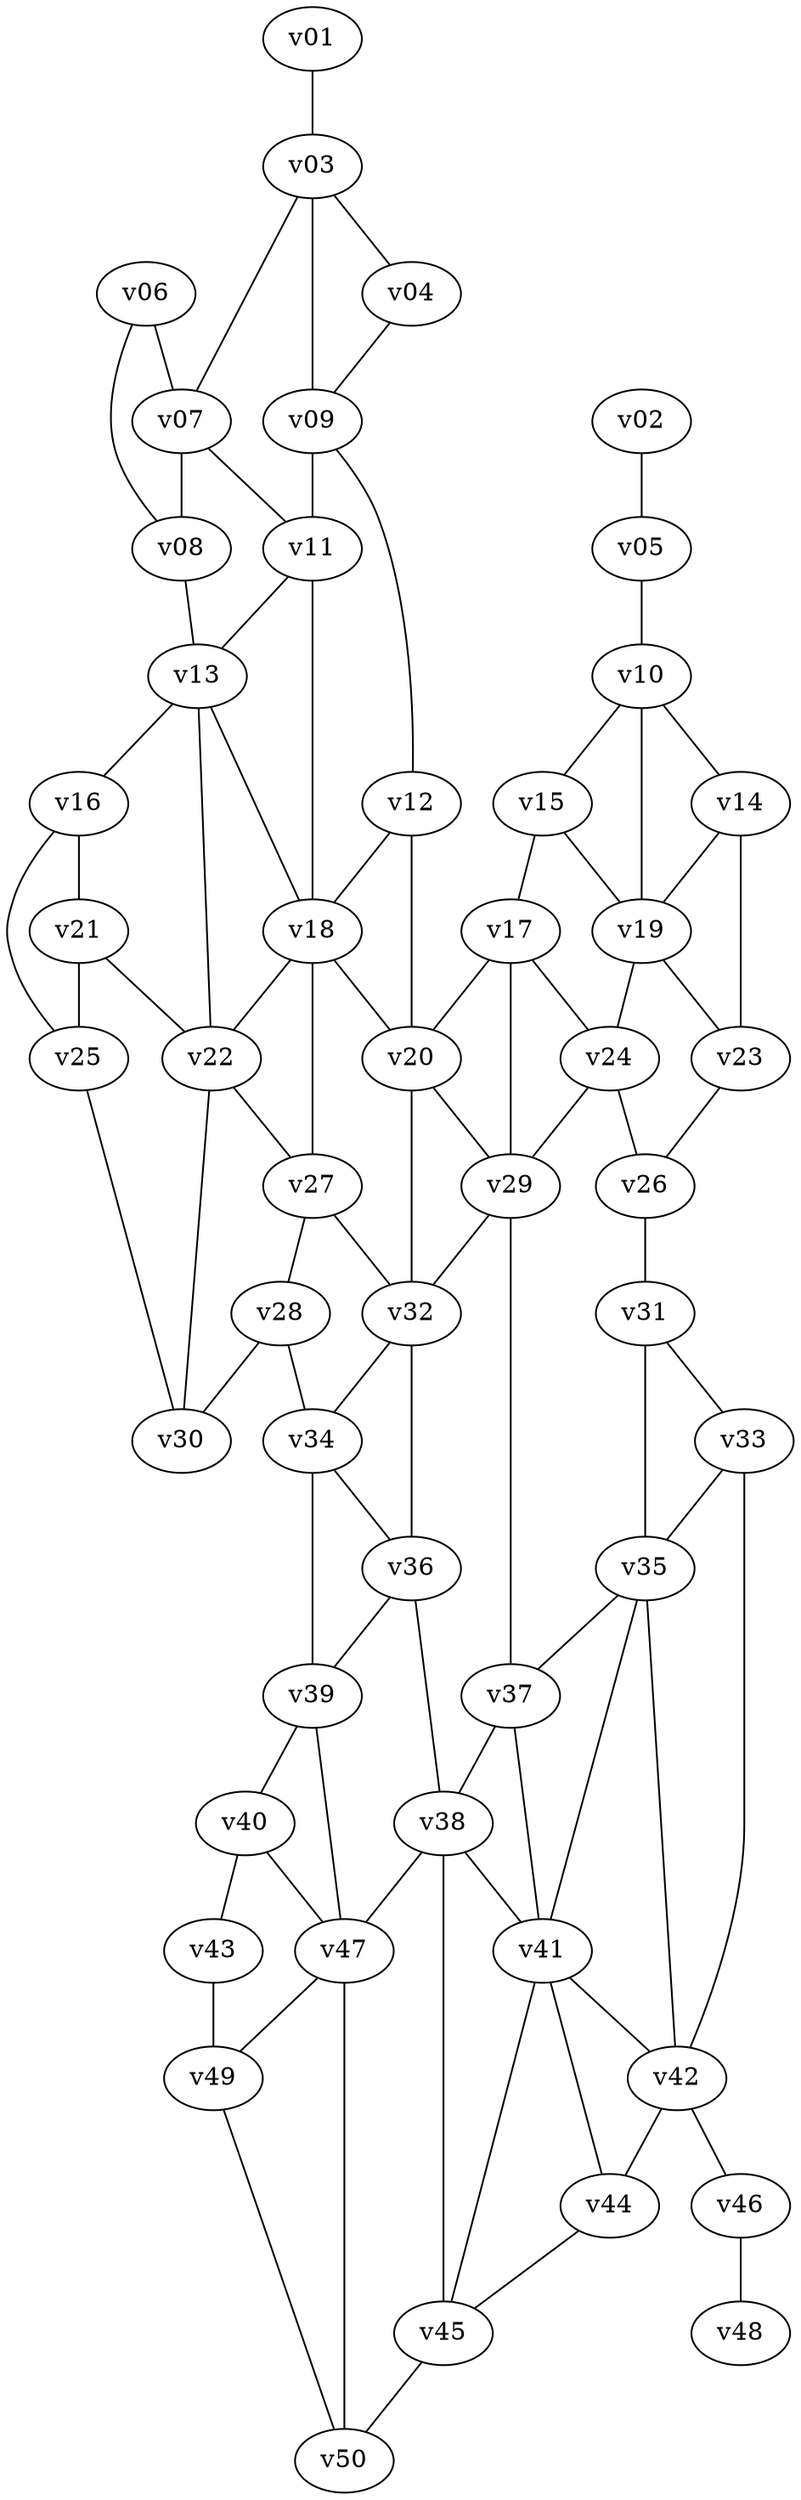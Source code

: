 graph G {
v01;
v02;
v03;
v04;
v05;
v06;
v07;
v08;
v09;
v10;
v11;
v12;
v13;
v14;
v15;
v16;
v17;
v18;
v19;
v20;
v21;
v22;
v23;
v24;
v25;
v26;
v27;
v28;
v29;
v30;
v31;
v32;
v33;
v34;
v35;
v36;
v37;
v38;
v39;
v40;
v41;
v42;
v43;
v44;
v45;
v46;
v47;
v48;
v49;
v50;
v01--v03  [weight=22];
v02--v05  [weight=30];
v03--v04  [weight=65];
v03--v07  [weight=36];
v03--v09  [weight=78];
v04--v09  [weight=63];
v05--v10  [weight=62];
v06--v07  [weight=82];
v06--v08  [weight=52];
v07--v08  [weight=87];
v07--v11  [weight=49];
v08--v13  [weight=31];
v09--v11  [weight=44];
v09--v12  [weight=22];
v10--v14  [weight=58];
v10--v15  [weight=123];
v10--v19  [weight=122];
v11--v13  [weight=97];
v11--v18  [weight=72];
v12--v18  [weight=88];
v12--v20  [weight=78];
v13--v16  [weight=74];
v13--v18  [weight=100];
v13--v22  [weight=92];
v14--v19  [weight=133];
v14--v23  [weight=89];
v15--v17  [weight=89];
v15--v19  [weight=47];
v16--v21  [weight=86];
v16--v25  [weight=92];
v17--v20  [weight=122];
v17--v24  [weight=110];
v17--v29  [weight=157];
v18--v20  [weight=97];
v18--v22  [weight=111];
v18--v27  [weight=111];
v19--v23  [weight=111];
v19--v24  [weight=57];
v20--v29  [weight=125];
v20--v32  [weight=137];
v21--v22  [weight=7];
v21--v25  [weight=60];
v22--v27  [weight=87];
v22--v30  [weight=99];
v23--v26  [weight=81];
v24--v26  [weight=66];
v24--v29  [weight=176];
v25--v30  [weight=93];
v26--v31  [weight=52];
v27--v28  [weight=23];
v27--v32  [weight=129];
v28--v30  [weight=64];
v28--v34  [weight=90];
v29--v32  [weight=60];
v29--v37  [weight=125];
v31--v33  [weight=54];
v31--v35  [weight=73];
v32--v34  [weight=115];
v32--v36  [weight=78];
v33--v35  [weight=60];
v33--v42  [weight=175];
v34--v36  [weight=117];
v34--v39  [weight=90];
v35--v37  [weight=115];
v35--v41  [weight=151];
v35--v42  [weight=179];
v36--v38  [weight=62];
v36--v39  [weight=135];
v37--v38  [weight=76];
v37--v41  [weight=126];
v38--v41  [weight=144];
v38--v45  [weight=168];
v38--v47  [weight=207];
v39--v40  [weight=51];
v39--v47  [weight=149];
v40--v43  [weight=150];
v40--v47  [weight=158];
v41--v42  [weight=135];
v41--v44  [weight=73];
v41--v45  [weight=111];
v42--v44  [weight=121];
v42--v46  [weight=84];
v43--v49  [weight=236];
v44--v45  [weight=96];
v45--v50  [weight=118];
v46--v48  [weight=70];
v47--v49  [weight=74];
v47--v50  [weight=106];
v49--v50  [weight=106];
}
